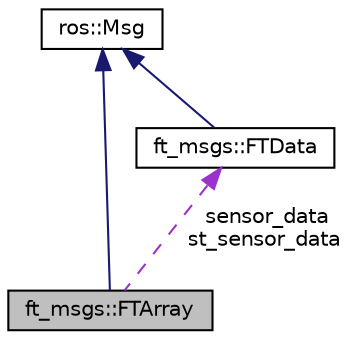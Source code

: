 digraph "ft_msgs::FTArray"
{
  edge [fontname="Helvetica",fontsize="10",labelfontname="Helvetica",labelfontsize="10"];
  node [fontname="Helvetica",fontsize="10",shape=record];
  Node1 [label="ft_msgs::FTArray",height=0.2,width=0.4,color="black", fillcolor="grey75", style="filled" fontcolor="black"];
  Node2 -> Node1 [dir="back",color="midnightblue",fontsize="10",style="solid",fontname="Helvetica"];
  Node2 [label="ros::Msg",height=0.2,width=0.4,color="black", fillcolor="white", style="filled",URL="$classros_1_1_msg.html"];
  Node3 -> Node1 [dir="back",color="darkorchid3",fontsize="10",style="dashed",label=" sensor_data\nst_sensor_data" ,fontname="Helvetica"];
  Node3 [label="ft_msgs::FTData",height=0.2,width=0.4,color="black", fillcolor="white", style="filled",URL="$classft__msgs_1_1_f_t_data.html"];
  Node2 -> Node3 [dir="back",color="midnightblue",fontsize="10",style="solid",fontname="Helvetica"];
}
